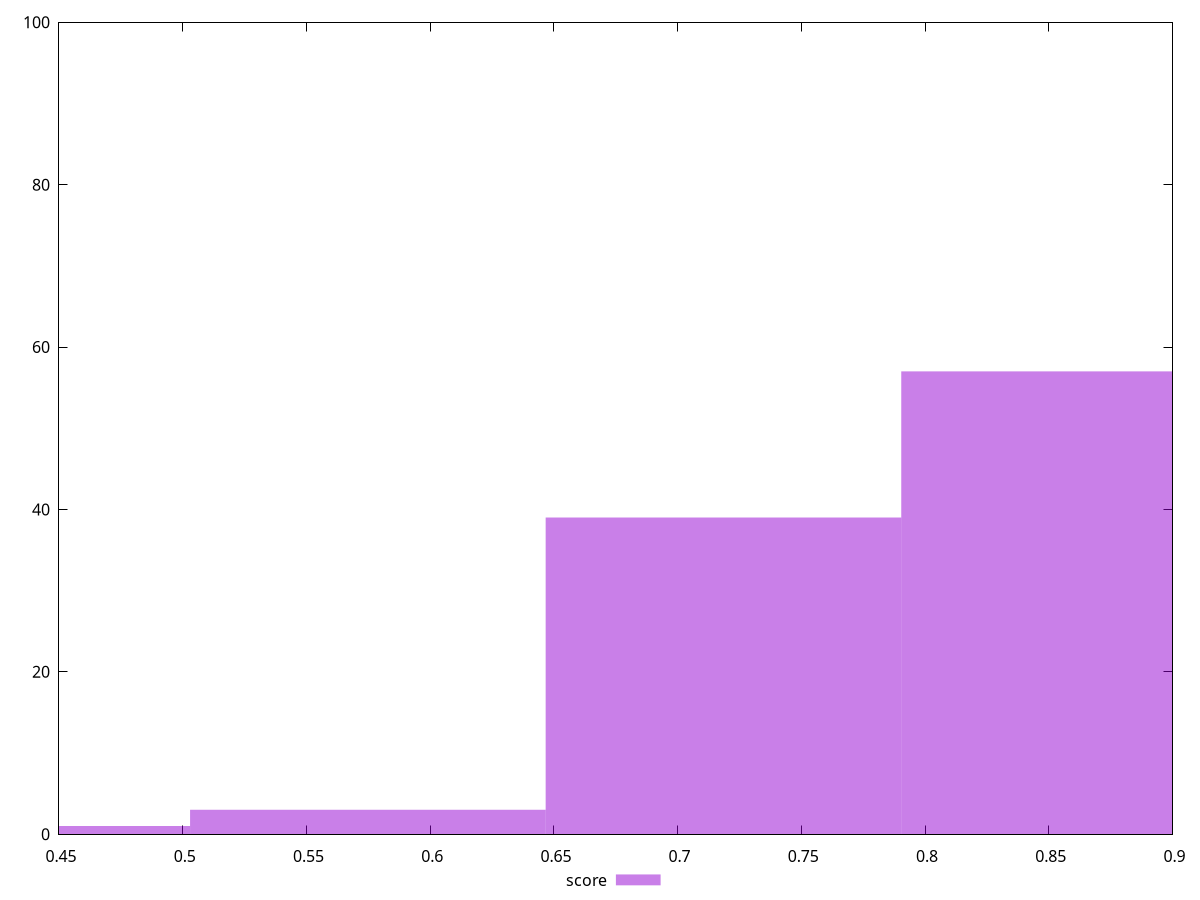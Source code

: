 reset

$score <<EOF
0.7185277818343674 39
0.8622333382012409 57
0.574822225467494 3
0.43111666910062046 1
EOF

set key outside below
set boxwidth 0.1437055563668735
set xrange [0.45:0.9]
set yrange [0:100]
set trange [0:100]
set style fill transparent solid 0.5 noborder
set terminal svg size 640, 490 enhanced background rgb 'white'
set output "reports/report_00027_2021-02-24T12-40-31.850Z/bootup-time/samples/astro/score/histogram.svg"

plot $score title "score" with boxes

reset
